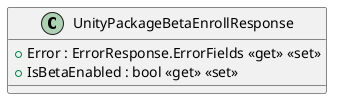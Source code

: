 @startuml
class UnityPackageBetaEnrollResponse {
    + Error : ErrorResponse.ErrorFields <<get>> <<set>>
    + IsBetaEnabled : bool <<get>> <<set>>
}
@enduml
